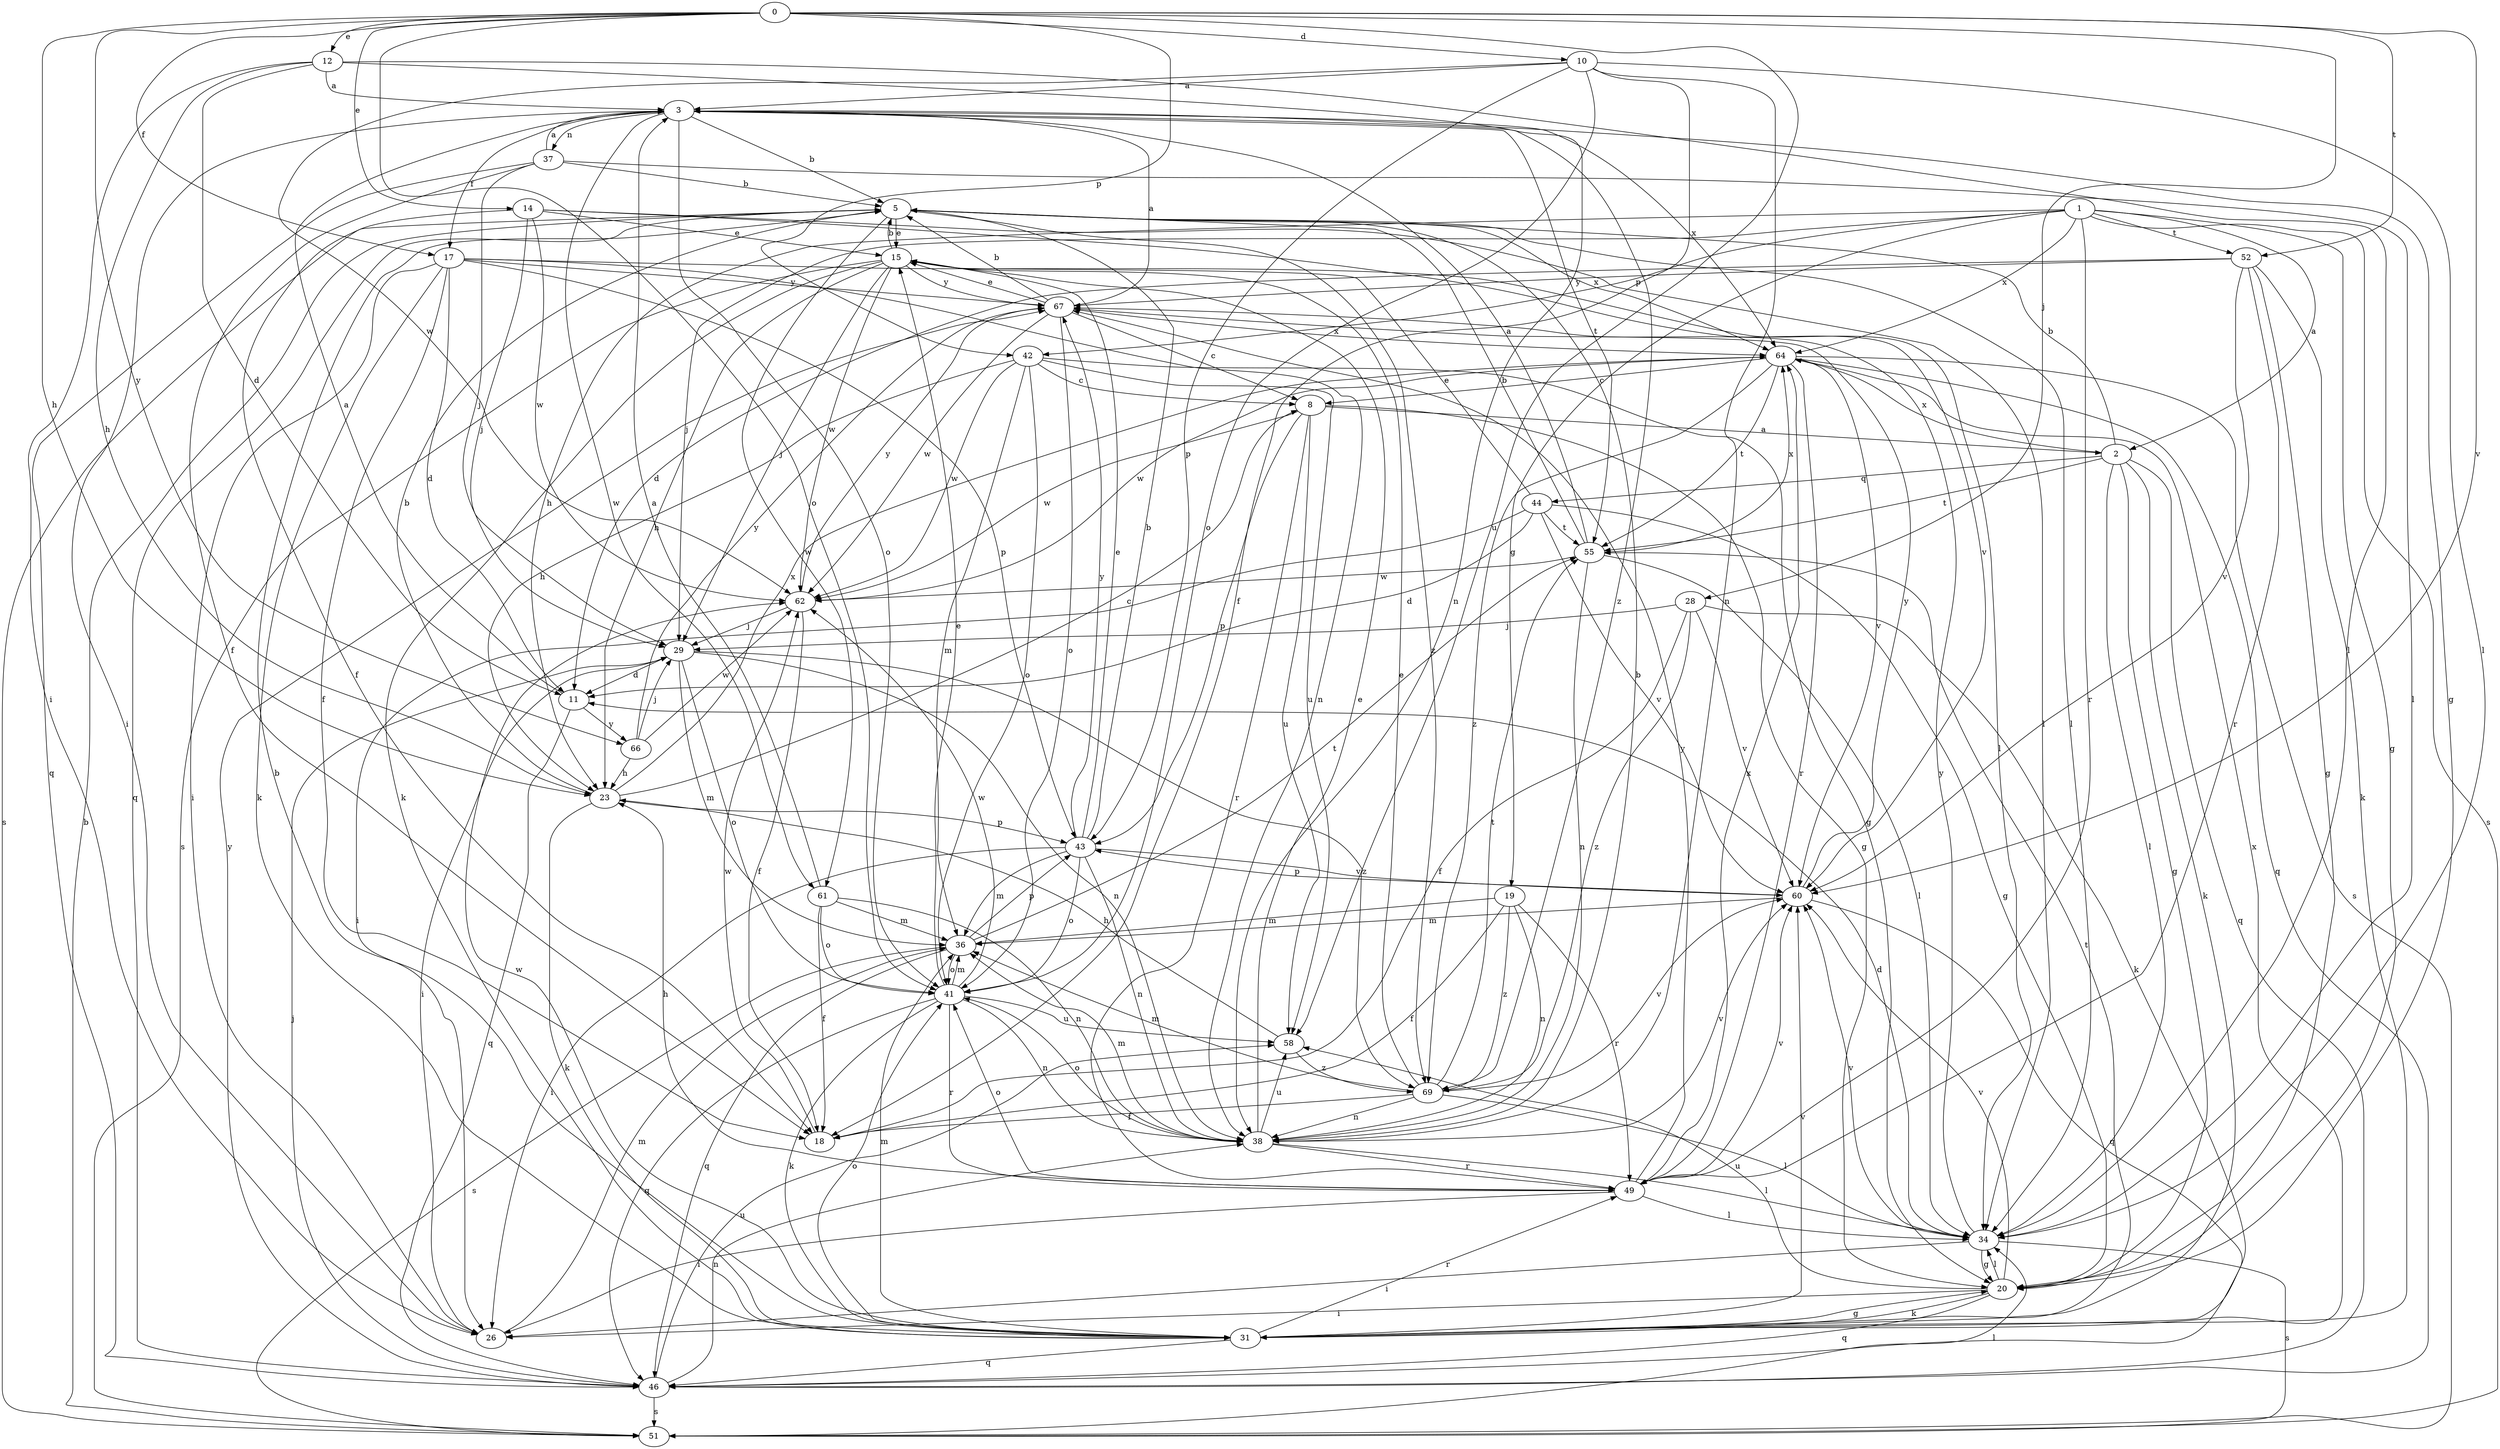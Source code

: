 strict digraph  {
0;
1;
2;
3;
5;
8;
10;
11;
12;
14;
15;
17;
18;
19;
20;
23;
26;
28;
29;
31;
34;
36;
37;
38;
41;
42;
43;
44;
46;
49;
51;
52;
55;
58;
60;
61;
62;
64;
66;
67;
69;
0 -> 10  [label=d];
0 -> 12  [label=e];
0 -> 14  [label=e];
0 -> 17  [label=f];
0 -> 23  [label=h];
0 -> 28  [label=j];
0 -> 41  [label=o];
0 -> 42  [label=p];
0 -> 52  [label=t];
0 -> 58  [label=u];
0 -> 60  [label=v];
0 -> 66  [label=y];
1 -> 2  [label=a];
1 -> 19  [label=g];
1 -> 20  [label=g];
1 -> 23  [label=h];
1 -> 29  [label=j];
1 -> 42  [label=p];
1 -> 49  [label=r];
1 -> 51  [label=s];
1 -> 52  [label=t];
1 -> 64  [label=x];
2 -> 5  [label=b];
2 -> 20  [label=g];
2 -> 31  [label=k];
2 -> 34  [label=l];
2 -> 44  [label=q];
2 -> 46  [label=q];
2 -> 55  [label=t];
2 -> 64  [label=x];
3 -> 5  [label=b];
3 -> 17  [label=f];
3 -> 20  [label=g];
3 -> 26  [label=i];
3 -> 37  [label=n];
3 -> 41  [label=o];
3 -> 55  [label=t];
3 -> 61  [label=w];
3 -> 64  [label=x];
3 -> 69  [label=z];
5 -> 15  [label=e];
5 -> 34  [label=l];
5 -> 46  [label=q];
5 -> 51  [label=s];
5 -> 61  [label=w];
5 -> 64  [label=x];
5 -> 69  [label=z];
8 -> 2  [label=a];
8 -> 20  [label=g];
8 -> 43  [label=p];
8 -> 49  [label=r];
8 -> 58  [label=u];
8 -> 62  [label=w];
10 -> 3  [label=a];
10 -> 18  [label=f];
10 -> 34  [label=l];
10 -> 38  [label=n];
10 -> 41  [label=o];
10 -> 43  [label=p];
10 -> 62  [label=w];
11 -> 3  [label=a];
11 -> 46  [label=q];
11 -> 66  [label=y];
12 -> 3  [label=a];
12 -> 11  [label=d];
12 -> 23  [label=h];
12 -> 26  [label=i];
12 -> 34  [label=l];
12 -> 38  [label=n];
14 -> 15  [label=e];
14 -> 18  [label=f];
14 -> 29  [label=j];
14 -> 34  [label=l];
14 -> 60  [label=v];
14 -> 62  [label=w];
15 -> 5  [label=b];
15 -> 23  [label=h];
15 -> 29  [label=j];
15 -> 31  [label=k];
15 -> 51  [label=s];
15 -> 62  [label=w];
15 -> 67  [label=y];
17 -> 11  [label=d];
17 -> 18  [label=f];
17 -> 26  [label=i];
17 -> 31  [label=k];
17 -> 34  [label=l];
17 -> 38  [label=n];
17 -> 43  [label=p];
17 -> 67  [label=y];
18 -> 62  [label=w];
19 -> 18  [label=f];
19 -> 36  [label=m];
19 -> 38  [label=n];
19 -> 49  [label=r];
19 -> 69  [label=z];
20 -> 26  [label=i];
20 -> 31  [label=k];
20 -> 34  [label=l];
20 -> 46  [label=q];
20 -> 58  [label=u];
20 -> 60  [label=v];
23 -> 5  [label=b];
23 -> 8  [label=c];
23 -> 31  [label=k];
23 -> 43  [label=p];
23 -> 64  [label=x];
26 -> 36  [label=m];
28 -> 18  [label=f];
28 -> 29  [label=j];
28 -> 31  [label=k];
28 -> 60  [label=v];
28 -> 69  [label=z];
29 -> 11  [label=d];
29 -> 26  [label=i];
29 -> 36  [label=m];
29 -> 38  [label=n];
29 -> 41  [label=o];
29 -> 69  [label=z];
31 -> 5  [label=b];
31 -> 20  [label=g];
31 -> 36  [label=m];
31 -> 41  [label=o];
31 -> 46  [label=q];
31 -> 49  [label=r];
31 -> 55  [label=t];
31 -> 60  [label=v];
31 -> 62  [label=w];
31 -> 64  [label=x];
34 -> 11  [label=d];
34 -> 20  [label=g];
34 -> 26  [label=i];
34 -> 51  [label=s];
34 -> 60  [label=v];
34 -> 67  [label=y];
36 -> 41  [label=o];
36 -> 43  [label=p];
36 -> 46  [label=q];
36 -> 51  [label=s];
36 -> 55  [label=t];
37 -> 3  [label=a];
37 -> 5  [label=b];
37 -> 18  [label=f];
37 -> 29  [label=j];
37 -> 34  [label=l];
37 -> 46  [label=q];
38 -> 5  [label=b];
38 -> 15  [label=e];
38 -> 34  [label=l];
38 -> 36  [label=m];
38 -> 41  [label=o];
38 -> 49  [label=r];
38 -> 58  [label=u];
38 -> 60  [label=v];
41 -> 15  [label=e];
41 -> 31  [label=k];
41 -> 36  [label=m];
41 -> 38  [label=n];
41 -> 46  [label=q];
41 -> 49  [label=r];
41 -> 58  [label=u];
41 -> 62  [label=w];
42 -> 8  [label=c];
42 -> 20  [label=g];
42 -> 23  [label=h];
42 -> 36  [label=m];
42 -> 41  [label=o];
42 -> 58  [label=u];
42 -> 62  [label=w];
43 -> 5  [label=b];
43 -> 15  [label=e];
43 -> 26  [label=i];
43 -> 36  [label=m];
43 -> 38  [label=n];
43 -> 41  [label=o];
43 -> 60  [label=v];
43 -> 67  [label=y];
44 -> 11  [label=d];
44 -> 15  [label=e];
44 -> 20  [label=g];
44 -> 26  [label=i];
44 -> 55  [label=t];
44 -> 60  [label=v];
46 -> 29  [label=j];
46 -> 38  [label=n];
46 -> 51  [label=s];
46 -> 58  [label=u];
46 -> 67  [label=y];
49 -> 23  [label=h];
49 -> 26  [label=i];
49 -> 34  [label=l];
49 -> 41  [label=o];
49 -> 60  [label=v];
49 -> 64  [label=x];
49 -> 67  [label=y];
51 -> 5  [label=b];
51 -> 34  [label=l];
52 -> 11  [label=d];
52 -> 20  [label=g];
52 -> 31  [label=k];
52 -> 49  [label=r];
52 -> 60  [label=v];
52 -> 67  [label=y];
55 -> 3  [label=a];
55 -> 5  [label=b];
55 -> 34  [label=l];
55 -> 38  [label=n];
55 -> 62  [label=w];
55 -> 64  [label=x];
58 -> 23  [label=h];
58 -> 69  [label=z];
60 -> 36  [label=m];
60 -> 43  [label=p];
60 -> 46  [label=q];
60 -> 67  [label=y];
61 -> 3  [label=a];
61 -> 18  [label=f];
61 -> 36  [label=m];
61 -> 38  [label=n];
61 -> 41  [label=o];
62 -> 18  [label=f];
62 -> 29  [label=j];
62 -> 67  [label=y];
64 -> 8  [label=c];
64 -> 46  [label=q];
64 -> 49  [label=r];
64 -> 51  [label=s];
64 -> 55  [label=t];
64 -> 60  [label=v];
64 -> 62  [label=w];
64 -> 69  [label=z];
66 -> 23  [label=h];
66 -> 29  [label=j];
66 -> 62  [label=w];
66 -> 67  [label=y];
67 -> 3  [label=a];
67 -> 5  [label=b];
67 -> 8  [label=c];
67 -> 15  [label=e];
67 -> 41  [label=o];
67 -> 62  [label=w];
67 -> 64  [label=x];
69 -> 15  [label=e];
69 -> 18  [label=f];
69 -> 34  [label=l];
69 -> 36  [label=m];
69 -> 38  [label=n];
69 -> 55  [label=t];
69 -> 60  [label=v];
}
